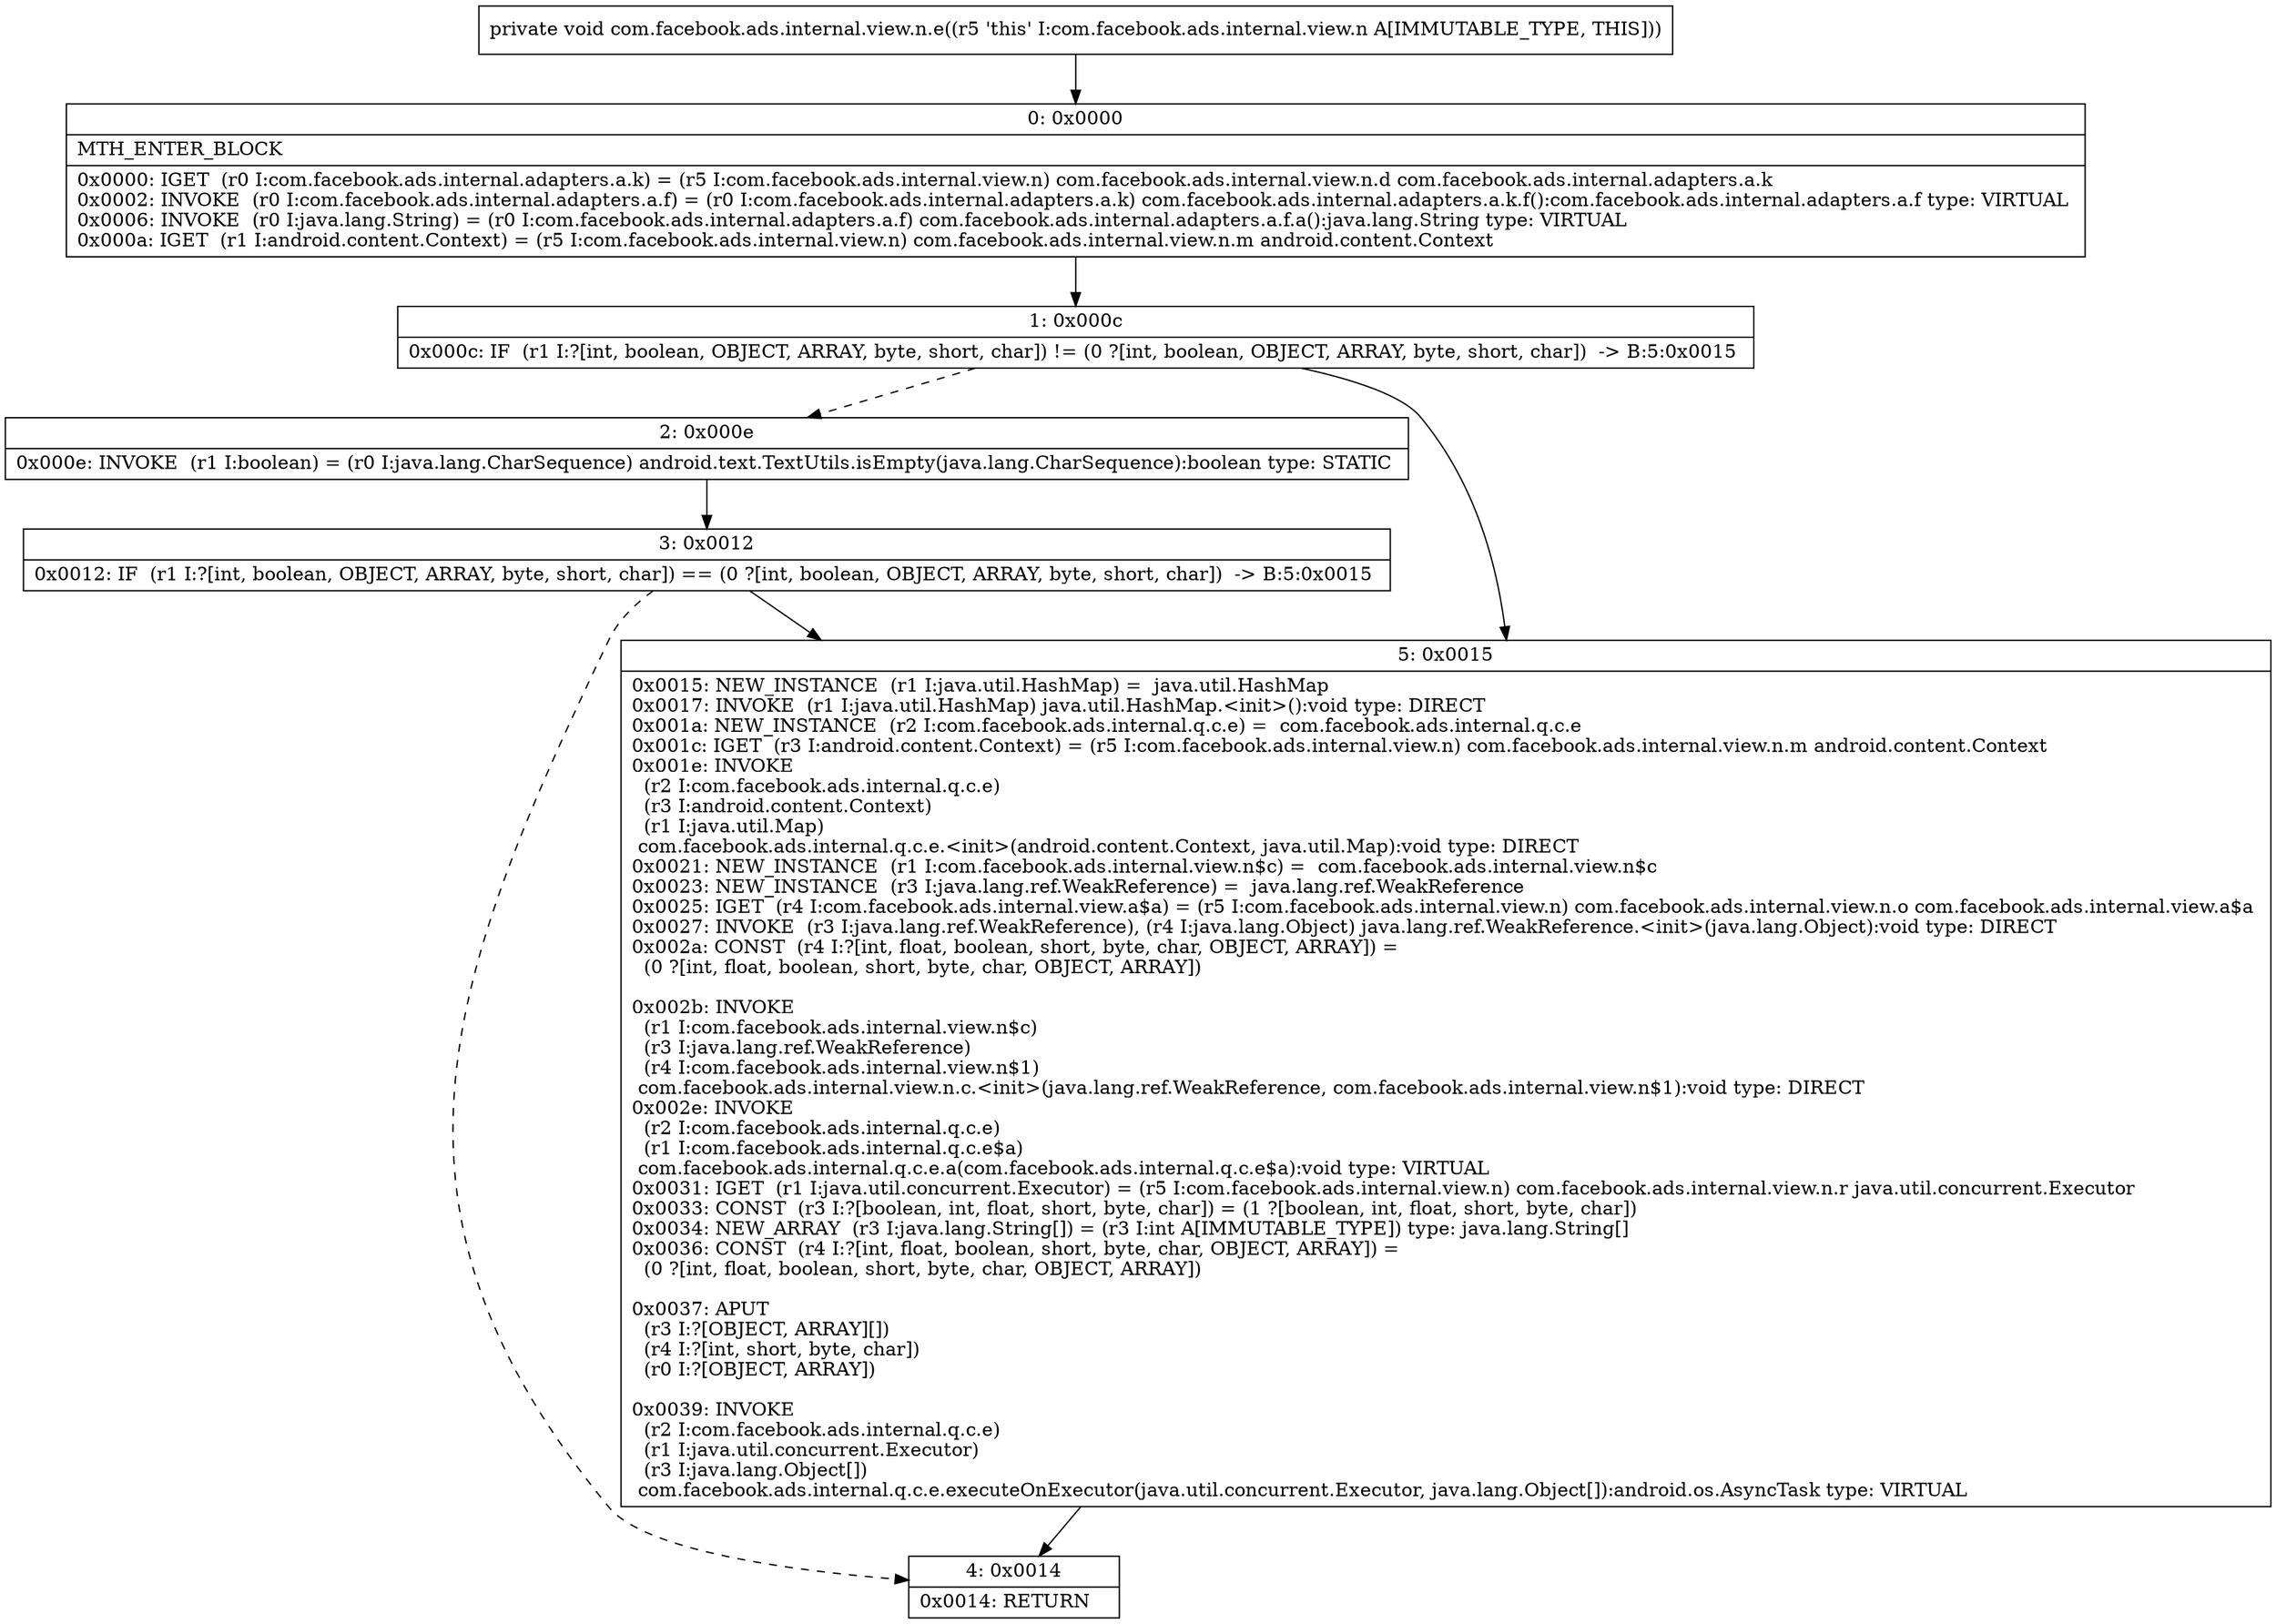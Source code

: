 digraph "CFG forcom.facebook.ads.internal.view.n.e()V" {
Node_0 [shape=record,label="{0\:\ 0x0000|MTH_ENTER_BLOCK\l|0x0000: IGET  (r0 I:com.facebook.ads.internal.adapters.a.k) = (r5 I:com.facebook.ads.internal.view.n) com.facebook.ads.internal.view.n.d com.facebook.ads.internal.adapters.a.k \l0x0002: INVOKE  (r0 I:com.facebook.ads.internal.adapters.a.f) = (r0 I:com.facebook.ads.internal.adapters.a.k) com.facebook.ads.internal.adapters.a.k.f():com.facebook.ads.internal.adapters.a.f type: VIRTUAL \l0x0006: INVOKE  (r0 I:java.lang.String) = (r0 I:com.facebook.ads.internal.adapters.a.f) com.facebook.ads.internal.adapters.a.f.a():java.lang.String type: VIRTUAL \l0x000a: IGET  (r1 I:android.content.Context) = (r5 I:com.facebook.ads.internal.view.n) com.facebook.ads.internal.view.n.m android.content.Context \l}"];
Node_1 [shape=record,label="{1\:\ 0x000c|0x000c: IF  (r1 I:?[int, boolean, OBJECT, ARRAY, byte, short, char]) != (0 ?[int, boolean, OBJECT, ARRAY, byte, short, char])  \-\> B:5:0x0015 \l}"];
Node_2 [shape=record,label="{2\:\ 0x000e|0x000e: INVOKE  (r1 I:boolean) = (r0 I:java.lang.CharSequence) android.text.TextUtils.isEmpty(java.lang.CharSequence):boolean type: STATIC \l}"];
Node_3 [shape=record,label="{3\:\ 0x0012|0x0012: IF  (r1 I:?[int, boolean, OBJECT, ARRAY, byte, short, char]) == (0 ?[int, boolean, OBJECT, ARRAY, byte, short, char])  \-\> B:5:0x0015 \l}"];
Node_4 [shape=record,label="{4\:\ 0x0014|0x0014: RETURN   \l}"];
Node_5 [shape=record,label="{5\:\ 0x0015|0x0015: NEW_INSTANCE  (r1 I:java.util.HashMap) =  java.util.HashMap \l0x0017: INVOKE  (r1 I:java.util.HashMap) java.util.HashMap.\<init\>():void type: DIRECT \l0x001a: NEW_INSTANCE  (r2 I:com.facebook.ads.internal.q.c.e) =  com.facebook.ads.internal.q.c.e \l0x001c: IGET  (r3 I:android.content.Context) = (r5 I:com.facebook.ads.internal.view.n) com.facebook.ads.internal.view.n.m android.content.Context \l0x001e: INVOKE  \l  (r2 I:com.facebook.ads.internal.q.c.e)\l  (r3 I:android.content.Context)\l  (r1 I:java.util.Map)\l com.facebook.ads.internal.q.c.e.\<init\>(android.content.Context, java.util.Map):void type: DIRECT \l0x0021: NEW_INSTANCE  (r1 I:com.facebook.ads.internal.view.n$c) =  com.facebook.ads.internal.view.n$c \l0x0023: NEW_INSTANCE  (r3 I:java.lang.ref.WeakReference) =  java.lang.ref.WeakReference \l0x0025: IGET  (r4 I:com.facebook.ads.internal.view.a$a) = (r5 I:com.facebook.ads.internal.view.n) com.facebook.ads.internal.view.n.o com.facebook.ads.internal.view.a$a \l0x0027: INVOKE  (r3 I:java.lang.ref.WeakReference), (r4 I:java.lang.Object) java.lang.ref.WeakReference.\<init\>(java.lang.Object):void type: DIRECT \l0x002a: CONST  (r4 I:?[int, float, boolean, short, byte, char, OBJECT, ARRAY]) = \l  (0 ?[int, float, boolean, short, byte, char, OBJECT, ARRAY])\l \l0x002b: INVOKE  \l  (r1 I:com.facebook.ads.internal.view.n$c)\l  (r3 I:java.lang.ref.WeakReference)\l  (r4 I:com.facebook.ads.internal.view.n$1)\l com.facebook.ads.internal.view.n.c.\<init\>(java.lang.ref.WeakReference, com.facebook.ads.internal.view.n$1):void type: DIRECT \l0x002e: INVOKE  \l  (r2 I:com.facebook.ads.internal.q.c.e)\l  (r1 I:com.facebook.ads.internal.q.c.e$a)\l com.facebook.ads.internal.q.c.e.a(com.facebook.ads.internal.q.c.e$a):void type: VIRTUAL \l0x0031: IGET  (r1 I:java.util.concurrent.Executor) = (r5 I:com.facebook.ads.internal.view.n) com.facebook.ads.internal.view.n.r java.util.concurrent.Executor \l0x0033: CONST  (r3 I:?[boolean, int, float, short, byte, char]) = (1 ?[boolean, int, float, short, byte, char]) \l0x0034: NEW_ARRAY  (r3 I:java.lang.String[]) = (r3 I:int A[IMMUTABLE_TYPE]) type: java.lang.String[] \l0x0036: CONST  (r4 I:?[int, float, boolean, short, byte, char, OBJECT, ARRAY]) = \l  (0 ?[int, float, boolean, short, byte, char, OBJECT, ARRAY])\l \l0x0037: APUT  \l  (r3 I:?[OBJECT, ARRAY][])\l  (r4 I:?[int, short, byte, char])\l  (r0 I:?[OBJECT, ARRAY])\l \l0x0039: INVOKE  \l  (r2 I:com.facebook.ads.internal.q.c.e)\l  (r1 I:java.util.concurrent.Executor)\l  (r3 I:java.lang.Object[])\l com.facebook.ads.internal.q.c.e.executeOnExecutor(java.util.concurrent.Executor, java.lang.Object[]):android.os.AsyncTask type: VIRTUAL \l}"];
MethodNode[shape=record,label="{private void com.facebook.ads.internal.view.n.e((r5 'this' I:com.facebook.ads.internal.view.n A[IMMUTABLE_TYPE, THIS])) }"];
MethodNode -> Node_0;
Node_0 -> Node_1;
Node_1 -> Node_2[style=dashed];
Node_1 -> Node_5;
Node_2 -> Node_3;
Node_3 -> Node_4[style=dashed];
Node_3 -> Node_5;
Node_5 -> Node_4;
}

